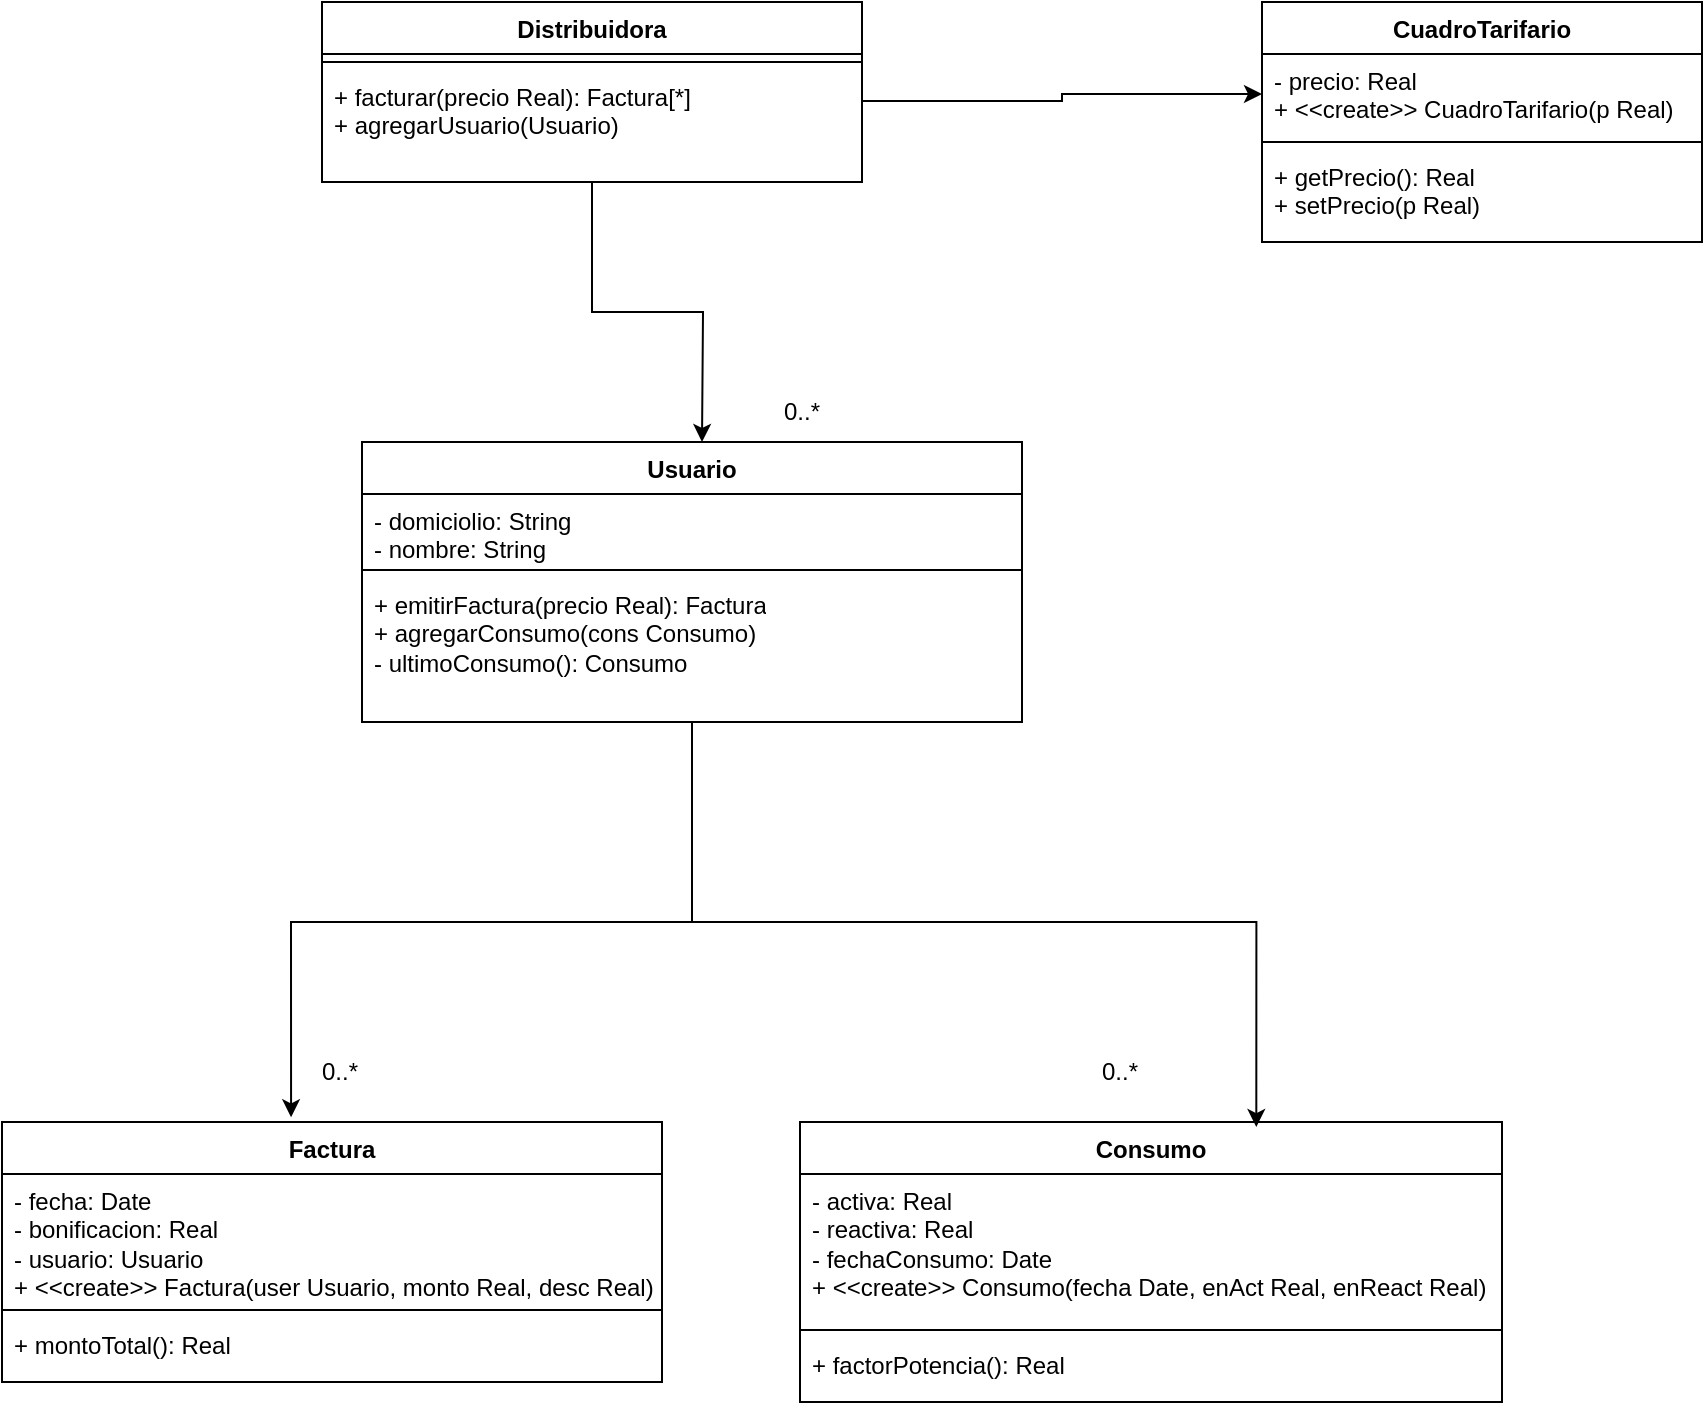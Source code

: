 <mxfile version="22.0.2" type="device">
  <diagram name="Página-1" id="E92eWiCSJOoeR29h17n7">
    <mxGraphModel dx="1350" dy="760" grid="1" gridSize="10" guides="1" tooltips="1" connect="1" arrows="1" fold="1" page="1" pageScale="1" pageWidth="827" pageHeight="1169" math="0" shadow="0">
      <root>
        <mxCell id="0" />
        <mxCell id="1" parent="0" />
        <mxCell id="p8JKYnkGrlLJt9_rI-On-5" value="Consumo" style="swimlane;fontStyle=1;align=center;verticalAlign=top;childLayout=stackLayout;horizontal=1;startSize=26;horizontalStack=0;resizeParent=1;resizeParentMax=0;resizeLast=0;collapsible=1;marginBottom=0;whiteSpace=wrap;html=1;" parent="1" vertex="1">
          <mxGeometry x="449" y="640" width="351" height="140" as="geometry" />
        </mxCell>
        <mxCell id="p8JKYnkGrlLJt9_rI-On-6" value="- activa: Real&lt;br&gt;- reactiva: Real&lt;br&gt;- fechaConsumo: Date&lt;br&gt;+ &amp;lt;&amp;lt;create&amp;gt;&amp;gt; Consumo(fecha Date, enAct Real, enReact Real)" style="text;strokeColor=none;fillColor=none;align=left;verticalAlign=top;spacingLeft=4;spacingRight=4;overflow=hidden;rotatable=0;points=[[0,0.5],[1,0.5]];portConstraint=eastwest;whiteSpace=wrap;html=1;" parent="p8JKYnkGrlLJt9_rI-On-5" vertex="1">
          <mxGeometry y="26" width="351" height="74" as="geometry" />
        </mxCell>
        <mxCell id="p8JKYnkGrlLJt9_rI-On-7" value="" style="line;strokeWidth=1;fillColor=none;align=left;verticalAlign=middle;spacingTop=-1;spacingLeft=3;spacingRight=3;rotatable=0;labelPosition=right;points=[];portConstraint=eastwest;strokeColor=inherit;" parent="p8JKYnkGrlLJt9_rI-On-5" vertex="1">
          <mxGeometry y="100" width="351" height="8" as="geometry" />
        </mxCell>
        <mxCell id="p8JKYnkGrlLJt9_rI-On-8" value="+ factorPotencia(): Real" style="text;strokeColor=none;fillColor=none;align=left;verticalAlign=top;spacingLeft=4;spacingRight=4;overflow=hidden;rotatable=0;points=[[0,0.5],[1,0.5]];portConstraint=eastwest;whiteSpace=wrap;html=1;" parent="p8JKYnkGrlLJt9_rI-On-5" vertex="1">
          <mxGeometry y="108" width="351" height="32" as="geometry" />
        </mxCell>
        <mxCell id="p8JKYnkGrlLJt9_rI-On-9" value="Factura" style="swimlane;fontStyle=1;align=center;verticalAlign=top;childLayout=stackLayout;horizontal=1;startSize=26;horizontalStack=0;resizeParent=1;resizeParentMax=0;resizeLast=0;collapsible=1;marginBottom=0;whiteSpace=wrap;html=1;" parent="1" vertex="1">
          <mxGeometry x="50" y="640" width="330" height="130" as="geometry" />
        </mxCell>
        <mxCell id="p8JKYnkGrlLJt9_rI-On-10" value="- fecha: Date&lt;br&gt;- bonificacion: Real&lt;br&gt;- usuario: Usuario&lt;br&gt;+ &amp;lt;&amp;lt;create&amp;gt;&amp;gt; Factura(user Usuario, monto Real, desc Real)" style="text;strokeColor=none;fillColor=none;align=left;verticalAlign=top;spacingLeft=4;spacingRight=4;overflow=hidden;rotatable=0;points=[[0,0.5],[1,0.5]];portConstraint=eastwest;whiteSpace=wrap;html=1;" parent="p8JKYnkGrlLJt9_rI-On-9" vertex="1">
          <mxGeometry y="26" width="330" height="64" as="geometry" />
        </mxCell>
        <mxCell id="p8JKYnkGrlLJt9_rI-On-11" value="" style="line;strokeWidth=1;fillColor=none;align=left;verticalAlign=middle;spacingTop=-1;spacingLeft=3;spacingRight=3;rotatable=0;labelPosition=right;points=[];portConstraint=eastwest;strokeColor=inherit;" parent="p8JKYnkGrlLJt9_rI-On-9" vertex="1">
          <mxGeometry y="90" width="330" height="8" as="geometry" />
        </mxCell>
        <mxCell id="p8JKYnkGrlLJt9_rI-On-12" value="+ montoTotal(): Real" style="text;strokeColor=none;fillColor=none;align=left;verticalAlign=top;spacingLeft=4;spacingRight=4;overflow=hidden;rotatable=0;points=[[0,0.5],[1,0.5]];portConstraint=eastwest;whiteSpace=wrap;html=1;" parent="p8JKYnkGrlLJt9_rI-On-9" vertex="1">
          <mxGeometry y="98" width="330" height="32" as="geometry" />
        </mxCell>
        <mxCell id="p8JKYnkGrlLJt9_rI-On-13" value="CuadroTarifario" style="swimlane;fontStyle=1;align=center;verticalAlign=top;childLayout=stackLayout;horizontal=1;startSize=26;horizontalStack=0;resizeParent=1;resizeParentMax=0;resizeLast=0;collapsible=1;marginBottom=0;whiteSpace=wrap;html=1;" parent="1" vertex="1">
          <mxGeometry x="680" y="80" width="220" height="120" as="geometry" />
        </mxCell>
        <mxCell id="p8JKYnkGrlLJt9_rI-On-14" value="- precio: Real&lt;br&gt;+ &amp;lt;&amp;lt;create&amp;gt;&amp;gt; CuadroTarifario(p Real)" style="text;strokeColor=none;fillColor=none;align=left;verticalAlign=top;spacingLeft=4;spacingRight=4;overflow=hidden;rotatable=0;points=[[0,0.5],[1,0.5]];portConstraint=eastwest;whiteSpace=wrap;html=1;" parent="p8JKYnkGrlLJt9_rI-On-13" vertex="1">
          <mxGeometry y="26" width="220" height="40" as="geometry" />
        </mxCell>
        <mxCell id="p8JKYnkGrlLJt9_rI-On-15" value="" style="line;strokeWidth=1;fillColor=none;align=left;verticalAlign=middle;spacingTop=-1;spacingLeft=3;spacingRight=3;rotatable=0;labelPosition=right;points=[];portConstraint=eastwest;strokeColor=inherit;" parent="p8JKYnkGrlLJt9_rI-On-13" vertex="1">
          <mxGeometry y="66" width="220" height="8" as="geometry" />
        </mxCell>
        <mxCell id="p8JKYnkGrlLJt9_rI-On-16" value="+ getPrecio(): Real&lt;br&gt;+ setPrecio(p Real)" style="text;strokeColor=none;fillColor=none;align=left;verticalAlign=top;spacingLeft=4;spacingRight=4;overflow=hidden;rotatable=0;points=[[0,0.5],[1,0.5]];portConstraint=eastwest;whiteSpace=wrap;html=1;" parent="p8JKYnkGrlLJt9_rI-On-13" vertex="1">
          <mxGeometry y="74" width="220" height="46" as="geometry" />
        </mxCell>
        <mxCell id="p8JKYnkGrlLJt9_rI-On-19" value="0..*" style="text;strokeColor=none;align=center;fillColor=none;html=1;verticalAlign=middle;whiteSpace=wrap;rounded=0;" parent="1" vertex="1">
          <mxGeometry x="579" y="600" width="60" height="30" as="geometry" />
        </mxCell>
        <mxCell id="p8JKYnkGrlLJt9_rI-On-21" value="0..*" style="text;strokeColor=none;align=center;fillColor=none;html=1;verticalAlign=middle;whiteSpace=wrap;rounded=0;" parent="1" vertex="1">
          <mxGeometry x="189" y="600" width="60" height="30" as="geometry" />
        </mxCell>
        <mxCell id="p8JKYnkGrlLJt9_rI-On-27" style="edgeStyle=orthogonalEdgeStyle;rounded=0;orthogonalLoop=1;jettySize=auto;html=1;" parent="1" source="p8JKYnkGrlLJt9_rI-On-23" edge="1">
          <mxGeometry relative="1" as="geometry">
            <mxPoint x="400" y="300" as="targetPoint" />
          </mxGeometry>
        </mxCell>
        <mxCell id="p8JKYnkGrlLJt9_rI-On-23" value="Distribuidora" style="swimlane;fontStyle=1;align=center;verticalAlign=top;childLayout=stackLayout;horizontal=1;startSize=26;horizontalStack=0;resizeParent=1;resizeParentMax=0;resizeLast=0;collapsible=1;marginBottom=0;whiteSpace=wrap;html=1;" parent="1" vertex="1">
          <mxGeometry x="210" y="80" width="270" height="90" as="geometry" />
        </mxCell>
        <mxCell id="p8JKYnkGrlLJt9_rI-On-25" value="" style="line;strokeWidth=1;fillColor=none;align=left;verticalAlign=middle;spacingTop=-1;spacingLeft=3;spacingRight=3;rotatable=0;labelPosition=right;points=[];portConstraint=eastwest;strokeColor=inherit;" parent="p8JKYnkGrlLJt9_rI-On-23" vertex="1">
          <mxGeometry y="26" width="270" height="8" as="geometry" />
        </mxCell>
        <mxCell id="p8JKYnkGrlLJt9_rI-On-26" value="+ facturar(precio Real): Factura[*]&lt;br&gt;+ agregarUsuario(Usuario)" style="text;strokeColor=none;fillColor=none;align=left;verticalAlign=top;spacingLeft=4;spacingRight=4;overflow=hidden;rotatable=0;points=[[0,0.5],[1,0.5]];portConstraint=eastwest;whiteSpace=wrap;html=1;" parent="p8JKYnkGrlLJt9_rI-On-23" vertex="1">
          <mxGeometry y="34" width="270" height="56" as="geometry" />
        </mxCell>
        <mxCell id="p8JKYnkGrlLJt9_rI-On-28" value="0..*" style="text;strokeColor=none;align=center;fillColor=none;html=1;verticalAlign=middle;whiteSpace=wrap;rounded=0;" parent="1" vertex="1">
          <mxGeometry x="420" y="270" width="60" height="30" as="geometry" />
        </mxCell>
        <mxCell id="p8JKYnkGrlLJt9_rI-On-29" style="edgeStyle=orthogonalEdgeStyle;rounded=0;orthogonalLoop=1;jettySize=auto;html=1;entryX=0;entryY=0.5;entryDx=0;entryDy=0;exitX=1;exitY=0.276;exitDx=0;exitDy=0;exitPerimeter=0;" parent="1" source="p8JKYnkGrlLJt9_rI-On-26" target="p8JKYnkGrlLJt9_rI-On-14" edge="1">
          <mxGeometry relative="1" as="geometry">
            <mxPoint x="480" y="179" as="sourcePoint" />
          </mxGeometry>
        </mxCell>
        <mxCell id="p8JKYnkGrlLJt9_rI-On-30" value="Usuario" style="swimlane;fontStyle=1;align=center;verticalAlign=top;childLayout=stackLayout;horizontal=1;startSize=26;horizontalStack=0;resizeParent=1;resizeParentMax=0;resizeLast=0;collapsible=1;marginBottom=0;whiteSpace=wrap;html=1;" parent="1" vertex="1">
          <mxGeometry x="230" y="300" width="330" height="140" as="geometry" />
        </mxCell>
        <mxCell id="p8JKYnkGrlLJt9_rI-On-31" value="- domiciolio: String&lt;br&gt;- nombre: String" style="text;strokeColor=none;fillColor=none;align=left;verticalAlign=top;spacingLeft=4;spacingRight=4;overflow=hidden;rotatable=0;points=[[0,0.5],[1,0.5]];portConstraint=eastwest;whiteSpace=wrap;html=1;" parent="p8JKYnkGrlLJt9_rI-On-30" vertex="1">
          <mxGeometry y="26" width="330" height="34" as="geometry" />
        </mxCell>
        <mxCell id="p8JKYnkGrlLJt9_rI-On-32" value="" style="line;strokeWidth=1;fillColor=none;align=left;verticalAlign=middle;spacingTop=-1;spacingLeft=3;spacingRight=3;rotatable=0;labelPosition=right;points=[];portConstraint=eastwest;strokeColor=inherit;" parent="p8JKYnkGrlLJt9_rI-On-30" vertex="1">
          <mxGeometry y="60" width="330" height="8" as="geometry" />
        </mxCell>
        <mxCell id="p8JKYnkGrlLJt9_rI-On-33" value="+ emitirFactura(precio Real): Factura&lt;br&gt;+ agregarConsumo(cons Consumo)&lt;br&gt;- ultimoConsumo(): Consumo" style="text;strokeColor=none;fillColor=none;align=left;verticalAlign=top;spacingLeft=4;spacingRight=4;overflow=hidden;rotatable=0;points=[[0,0.5],[1,0.5]];portConstraint=eastwest;whiteSpace=wrap;html=1;" parent="p8JKYnkGrlLJt9_rI-On-30" vertex="1">
          <mxGeometry y="68" width="330" height="72" as="geometry" />
        </mxCell>
        <mxCell id="p8JKYnkGrlLJt9_rI-On-35" style="edgeStyle=orthogonalEdgeStyle;rounded=0;orthogonalLoop=1;jettySize=auto;html=1;entryX=0.438;entryY=-0.018;entryDx=0;entryDy=0;entryPerimeter=0;" parent="1" source="p8JKYnkGrlLJt9_rI-On-30" target="p8JKYnkGrlLJt9_rI-On-9" edge="1">
          <mxGeometry relative="1" as="geometry" />
        </mxCell>
        <mxCell id="p8JKYnkGrlLJt9_rI-On-36" style="edgeStyle=orthogonalEdgeStyle;rounded=0;orthogonalLoop=1;jettySize=auto;html=1;entryX=0.65;entryY=0.018;entryDx=0;entryDy=0;entryPerimeter=0;" parent="1" source="p8JKYnkGrlLJt9_rI-On-30" target="p8JKYnkGrlLJt9_rI-On-5" edge="1">
          <mxGeometry relative="1" as="geometry" />
        </mxCell>
      </root>
    </mxGraphModel>
  </diagram>
</mxfile>
